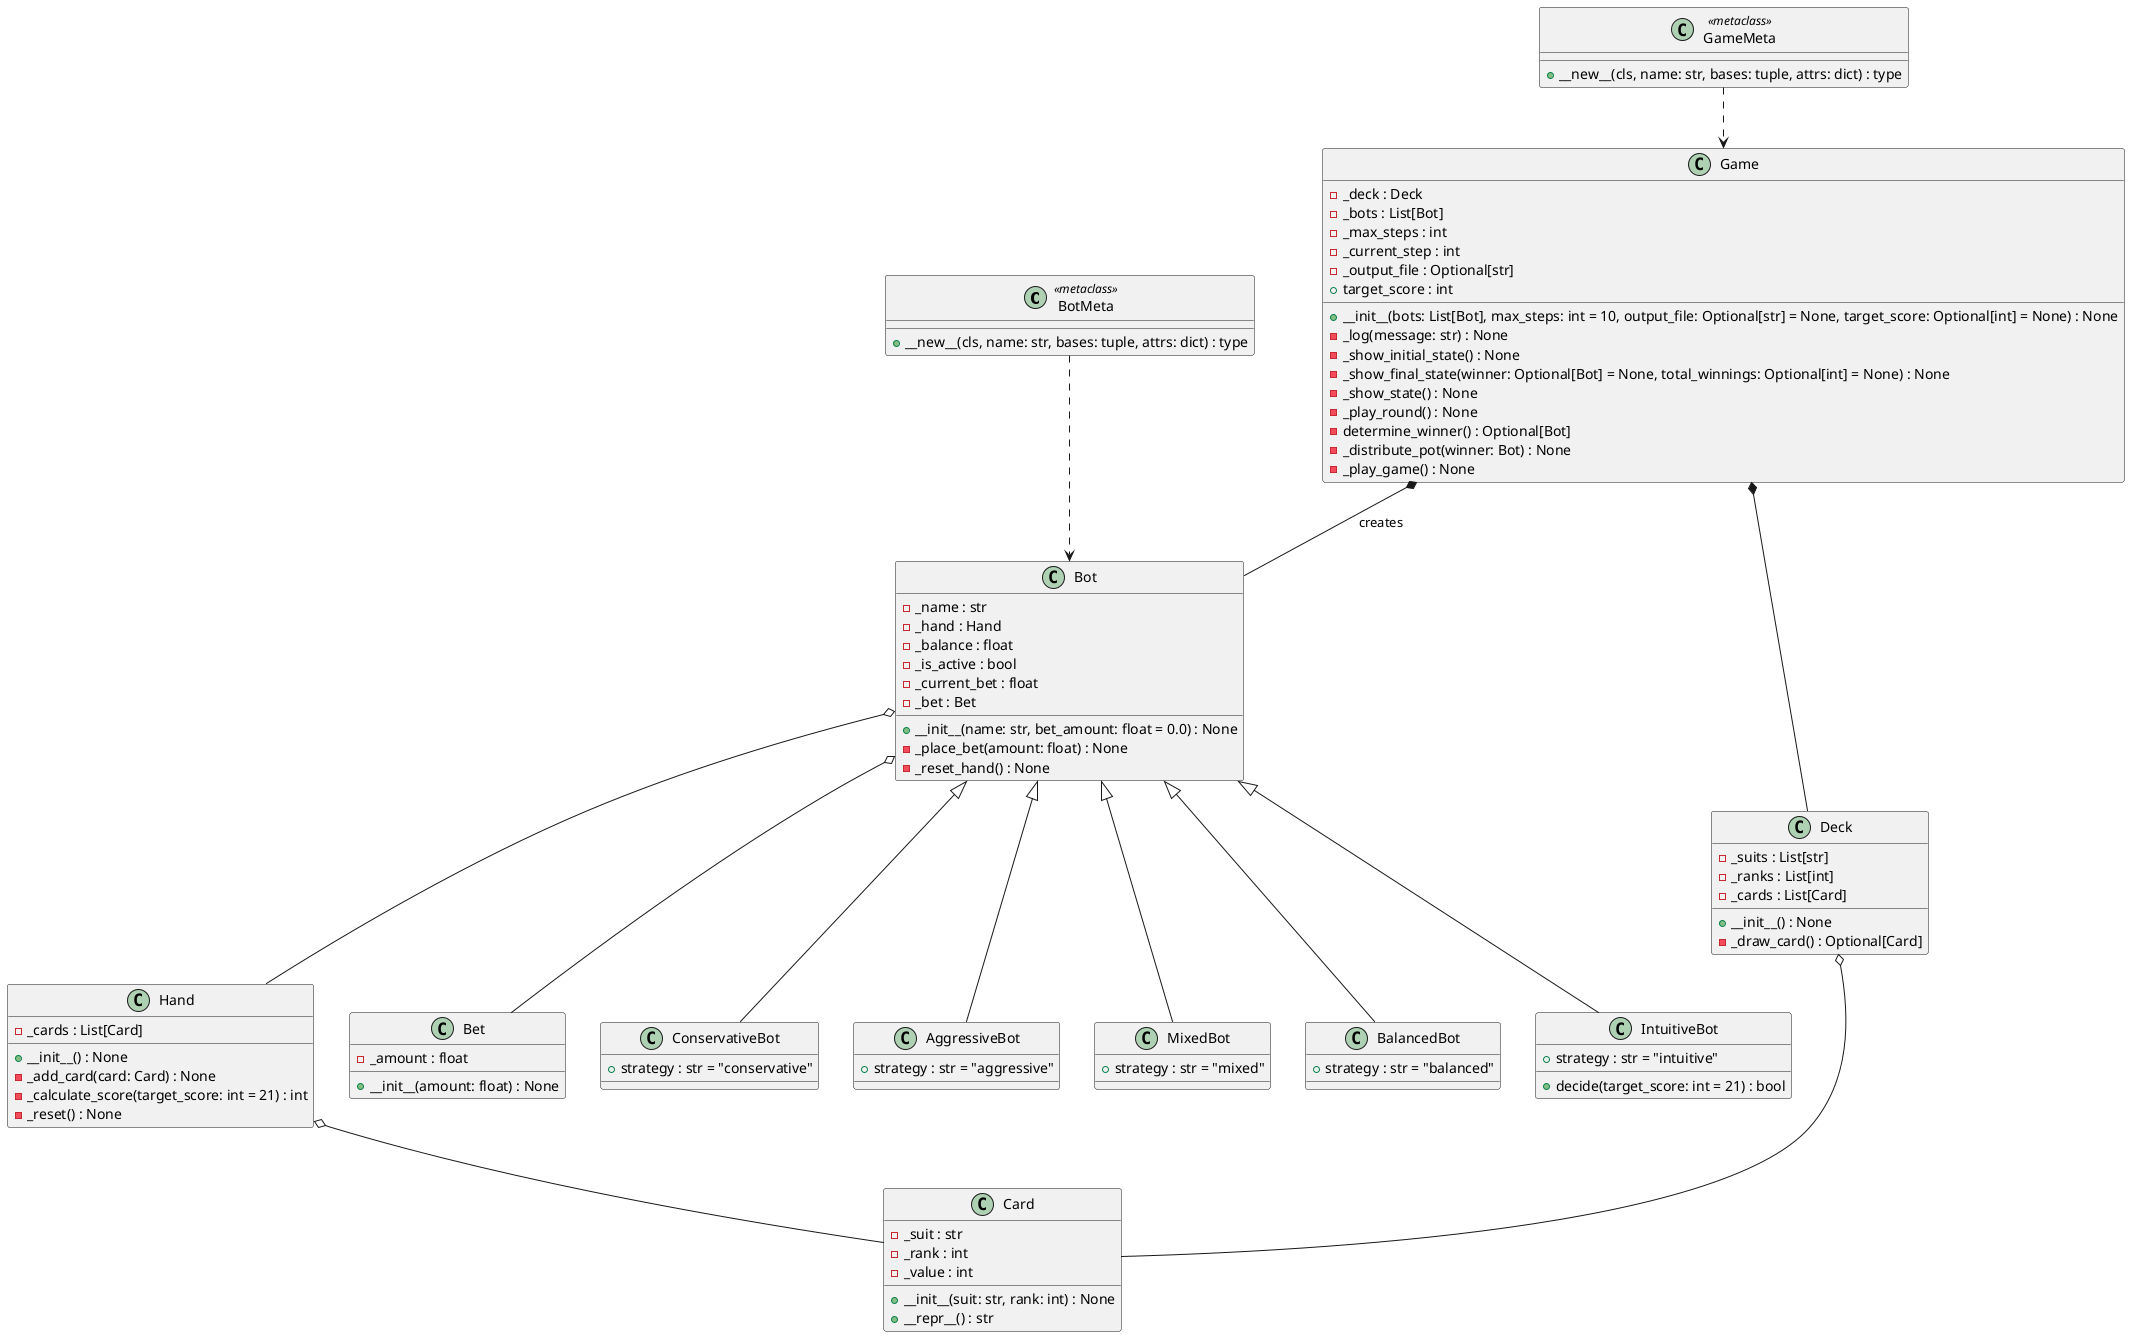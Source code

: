 @startuml

class BotMeta <<metaclass>> {
    +__new__(cls, name: str, bases: tuple, attrs: dict) : type
}

class Bot {
    -_name : str
    -_hand : Hand
    -_balance : float
    -_is_active : bool
    -_current_bet : float
    -_bet : Bet
    +__init__(name: str, bet_amount: float = 0.0) : None
    -_place_bet(amount: float) : None
    -_reset_hand() : None
}

class Hand {
    -_cards : List[Card]
    +__init__() : None
    -_add_card(card: Card) : None
    -_calculate_score(target_score: int = 21) : int
    -_reset() : None
}

class Bet {
    -_amount : float
    +__init__(amount: float) : None
}

class ConservativeBot {
    +strategy : str = "conservative"
}

class AggressiveBot {
    +strategy : str = "aggressive"
}

class MixedBot {
    +strategy : str = "mixed"
}

class BalancedBot {
    +strategy : str = "balanced"
}

class IntuitiveBot {
    +strategy : str = "intuitive"
    +decide(target_score: int = 21) : bool
}

class Card {
    -_suit : str
    -_rank : int
    -_value : int
    +__init__(suit: str, rank: int) : None
    +__repr__() : str
}

class Deck {
    -_suits : List[str]
    -_ranks : List[int]
    -_cards : List[Card]
    +__init__() : None
    -_draw_card() : Optional[Card]
}

class GameMeta <<metaclass>> {
    +__new__(cls, name: str, bases: tuple, attrs: dict) : type
}

class Game {
    -_deck : Deck
    -_bots : List[Bot]
    -_max_steps : int
    -_current_step : int
    -_output_file : Optional[str]
    +__init__(bots: List[Bot], max_steps: int = 10, output_file: Optional[str] = None, target_score: Optional[int] = None) : None
    -_log(message: str) : None
    -_show_initial_state() : None
    -_show_final_state(winner: Optional[Bot] = None, total_winnings: Optional[int] = None) : None
    -_show_state() : None
    -_play_round() : None
    -determine_winner() : Optional[Bot]
    -_distribute_pot(winner: Bot) : None
    -_play_game() : None
    +target_score : int
}

BotMeta ..> Bot
GameMeta ..> Game
Bot o-- Hand
Bot o-- Bet
Hand o-- Card
Deck o-- Card
Game *-- Deck
Game *-- Bot : "creates"

Bot <|-- ConservativeBot
Bot <|-- AggressiveBot
Bot <|-- MixedBot
Bot <|-- BalancedBot
Bot <|-- IntuitiveBot

@enduml
  